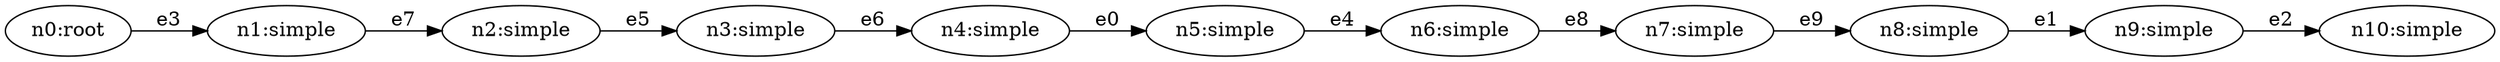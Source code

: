 strict digraph root {
    rankdir=LR;
    "n0" [ id="70ebb7c139a24e1e9728beca642d49e7", label="n0:root"  ]
    "n1" [ id="78d5b4d8f16649a789009bb724e658dd", label="n1:simple"  ]
    "n2" [ id="0548ed46f35549709a0ddd013f84dbb8", label="n2:simple"  ]
    "n3" [ id="a8144e1915c7460cb5ec803eddd8b0b0", label="n3:simple"  ]
    "n4" [ id="e953ea7b371c464e89b3659cc707515e", label="n4:simple"  ]
    "n5" [ id="98870a8bfcdc4e8da9bbdd7b387fe80c", label="n5:simple"  ]
    "n6" [ id="0b9a03a31cd549ccbe0afe5c01fc1f7f", label="n6:simple"  ]
    "n7" [ id="c23fcdc1d24140599d12a135bd7cfa7f", label="n7:simple"  ]
    "n8" [ id="ae09a809ced949cdb08cf3f085c67a6f", label="n8:simple"  ]
    "n9" [ id="1392cc3a8ab34aff956cd70f263e2233", label="n9:simple"  ]
    "n10" [ id="3e650434978844b3941882e447c58b26", label="n10:simple"  ]
    "n4" -> "n5" [ id="e0319746e2164df7aa69f5e066a6f8b6", label="e0" ]
    "n8" -> "n9" [ id="14bea86d43f440bfbc489a0e1c2365c7", label="e1" ]
    "n9" -> "n10" [ id="3f31a2fb922042188fe04a59f01c71e8", label="e2" ]
    "n0" -> "n1" [ id="28dffd44d8814b3b84d5b3a5f3233b50", label="e3" ]
    "n5" -> "n6" [ id="a6ba11d108ac40a4969f215959078830", label="e4" ]
    "n2" -> "n3" [ id="63ca33b0beb04d6a940a2d8ba0d21287", label="e5" ]
    "n3" -> "n4" [ id="15936cdfabf7448aa4296b19ad826b5a", label="e6" ]
    "n1" -> "n2" [ id="8b366ad3258944e881c1cca8b4001a2d", label="e7" ]
    "n6" -> "n7" [ id="47d23e7dc15e48739c305b272b42148b", label="e8" ]
    "n7" -> "n8" [ id="df4a85cf00e44ffe898ae8c4d60f7a41", label="e9" ]
}